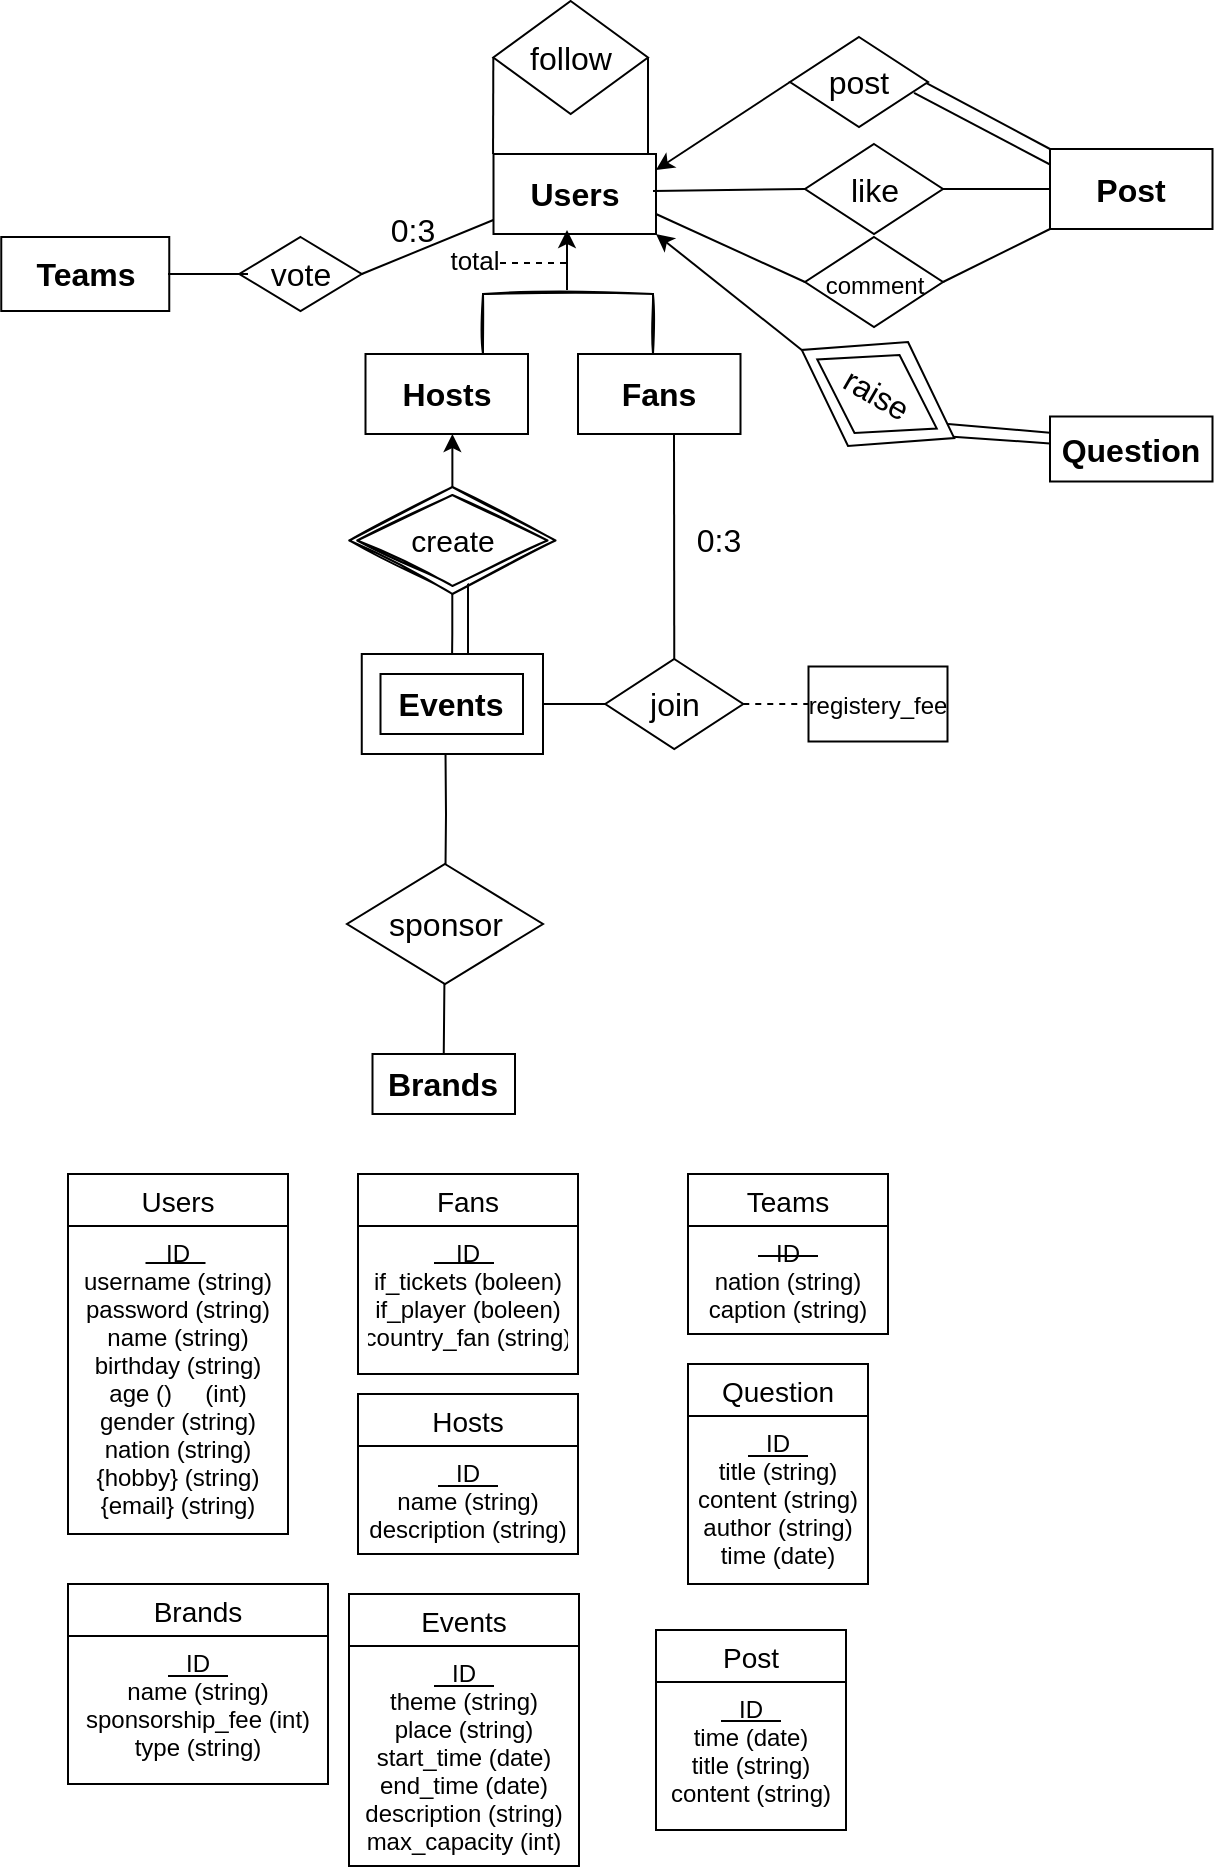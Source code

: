 <mxfile version="20.3.6" type="github">
  <diagram id="R2lEEEUBdFMjLlhIrx00" name="Page-1">
    <mxGraphModel dx="2971" dy="1689" grid="1" gridSize="10" guides="1" tooltips="1" connect="1" arrows="1" fold="1" page="1" pageScale="1" pageWidth="850" pageHeight="1100" math="0" shadow="0" extFonts="Permanent Marker^https://fonts.googleapis.com/css?family=Permanent+Marker">
      <root>
        <mxCell id="0" />
        <mxCell id="1" parent="0" />
        <mxCell id="2HxDNWxX9x-t6P_iHvOr-3" style="edgeStyle=orthogonalEdgeStyle;rounded=0;orthogonalLoop=1;jettySize=auto;html=1;" edge="1" parent="1" source="sm-JpirICVqM3WR0F_5m-94" target="sm-JpirICVqM3WR0F_5m-95">
          <mxGeometry relative="1" as="geometry" />
        </mxCell>
        <mxCell id="sm-JpirICVqM3WR0F_5m-149" value="" style="endArrow=none;html=1;rounded=0;fontSize=16;exitX=0.934;exitY=0.536;exitDx=0;exitDy=0;exitPerimeter=0;" parent="1" source="sm-JpirICVqM3WR0F_5m-153" target="sm-JpirICVqM3WR0F_5m-120" edge="1">
          <mxGeometry width="50" height="50" relative="1" as="geometry">
            <mxPoint x="-1065.75" y="-185" as="sourcePoint" />
            <mxPoint x="-971.25" y="-183.75" as="targetPoint" />
          </mxGeometry>
        </mxCell>
        <mxCell id="sm-JpirICVqM3WR0F_5m-163" value="" style="endArrow=none;html=1;rounded=0;fontSize=16;entryX=0;entryY=0.75;entryDx=0;entryDy=0;exitX=0.5;exitY=0;exitDx=0;exitDy=0;" parent="1" source="sm-JpirICVqM3WR0F_5m-106" edge="1">
          <mxGeometry width="50" height="50" relative="1" as="geometry">
            <mxPoint x="-1382.5" y="-17.5" as="sourcePoint" />
            <mxPoint x="-1341.24" y="-50" as="targetPoint" />
            <Array as="points">
              <mxPoint x="-1341" y="-20" />
            </Array>
          </mxGeometry>
        </mxCell>
        <mxCell id="sm-JpirICVqM3WR0F_5m-157" value="" style="endArrow=none;html=1;rounded=0;fontSize=16;entryX=0.5;entryY=0;entryDx=0;entryDy=0;" parent="1" target="sm-JpirICVqM3WR0F_5m-97" edge="1">
          <mxGeometry width="50" height="50" relative="1" as="geometry">
            <mxPoint x="-1227" y="-212" as="sourcePoint" />
            <mxPoint x="-1229.503" y="-130.0" as="targetPoint" />
          </mxGeometry>
        </mxCell>
        <mxCell id="sm-JpirICVqM3WR0F_5m-156" value="" style="endArrow=none;html=1;rounded=0;fontSize=16;" parent="1" source="sm-JpirICVqM3WR0F_5m-95" edge="1">
          <mxGeometry width="50" height="50" relative="1" as="geometry">
            <mxPoint x="-1293.5" y="-80" as="sourcePoint" />
            <mxPoint x="-1240" y="-75" as="targetPoint" />
          </mxGeometry>
        </mxCell>
        <mxCell id="sm-JpirICVqM3WR0F_5m-155" value="" style="endArrow=none;html=1;rounded=0;fontSize=16;entryX=0.614;entryY=1.083;entryDx=0;entryDy=0;entryPerimeter=0;" parent="1" target="sm-JpirICVqM3WR0F_5m-95" edge="1">
          <mxGeometry width="50" height="50" relative="1" as="geometry">
            <mxPoint x="-1330" y="-140" as="sourcePoint" />
            <mxPoint x="-1249.25" y="-180" as="targetPoint" />
          </mxGeometry>
        </mxCell>
        <mxCell id="sm-JpirICVqM3WR0F_5m-152" value="" style="endArrow=classic;html=1;rounded=0;fontSize=16;exitX=0;exitY=0.5;exitDx=0;exitDy=0;entryX=1;entryY=1;entryDx=0;entryDy=0;" parent="1" source="sm-JpirICVqM3WR0F_5m-153" target="sm-JpirICVqM3WR0F_5m-85" edge="1">
          <mxGeometry width="50" height="50" relative="1" as="geometry">
            <mxPoint x="-1120" y="-217" as="sourcePoint" />
            <mxPoint x="-1240" y="-310" as="targetPoint" />
          </mxGeometry>
        </mxCell>
        <mxCell id="sm-JpirICVqM3WR0F_5m-153" value="" style="shape=rhombus;perimeter=rhombusPerimeter;whiteSpace=wrap;html=1;align=center;fontSize=16;rotation=30;" parent="1" vertex="1">
          <mxGeometry x="-1169" y="-260" width="88" height="60" as="geometry" />
        </mxCell>
        <mxCell id="sm-JpirICVqM3WR0F_5m-147" value="" style="endArrow=none;html=1;rounded=0;fontSize=16;entryX=0;entryY=1;entryDx=0;entryDy=0;exitX=1;exitY=0.5;exitDx=0;exitDy=0;" parent="1" source="sm-JpirICVqM3WR0F_5m-118" target="sm-JpirICVqM3WR0F_5m-114" edge="1">
          <mxGeometry width="50" height="50" relative="1" as="geometry">
            <mxPoint x="-1060" y="-270" as="sourcePoint" />
            <mxPoint x="-930" y="-237.5" as="targetPoint" />
          </mxGeometry>
        </mxCell>
        <mxCell id="sm-JpirICVqM3WR0F_5m-139" value="" style="endArrow=none;html=1;rounded=0;fontSize=16;entryX=0;entryY=0;entryDx=0;entryDy=0;exitX=0.5;exitY=0.112;exitDx=0;exitDy=0;exitPerimeter=0;" parent="1" source="sm-JpirICVqM3WR0F_5m-116" target="sm-JpirICVqM3WR0F_5m-114" edge="1">
          <mxGeometry width="50" height="50" relative="1" as="geometry">
            <mxPoint x="-1134" y="-410" as="sourcePoint" />
            <mxPoint x="-936.88" y="-450" as="targetPoint" />
          </mxGeometry>
        </mxCell>
        <mxCell id="sm-JpirICVqM3WR0F_5m-140" value="" style="endArrow=none;html=1;rounded=0;fontSize=16;exitX=0.899;exitY=0.622;exitDx=0;exitDy=0;exitPerimeter=0;" parent="1" source="sm-JpirICVqM3WR0F_5m-116" edge="1">
          <mxGeometry width="50" height="50" relative="1" as="geometry">
            <mxPoint x="-1060" y="-380" as="sourcePoint" />
            <mxPoint x="-1030" y="-340" as="targetPoint" />
          </mxGeometry>
        </mxCell>
        <mxCell id="sm-JpirICVqM3WR0F_5m-127" value="" style="endArrow=none;html=1;rounded=0;exitX=1;exitY=0.5;exitDx=0;exitDy=0;" parent="1" source="sm-JpirICVqM3WR0F_5m-115" edge="1">
          <mxGeometry relative="1" as="geometry">
            <mxPoint x="-1336" y="-392" as="sourcePoint" />
            <mxPoint x="-1240" y="-350" as="targetPoint" />
            <Array as="points" />
          </mxGeometry>
        </mxCell>
        <mxCell id="sm-JpirICVqM3WR0F_5m-123" value="" style="endArrow=none;html=1;rounded=0;fontSize=16;exitX=1;exitY=0.5;exitDx=0;exitDy=0;" parent="1" source="sm-JpirICVqM3WR0F_5m-110" edge="1">
          <mxGeometry width="50" height="50" relative="1" as="geometry">
            <mxPoint x="-1400" y="-290" as="sourcePoint" />
            <mxPoint x="-1310" y="-320" as="targetPoint" />
          </mxGeometry>
        </mxCell>
        <mxCell id="sm-JpirICVqM3WR0F_5m-96" value="" style="rounded=0;whiteSpace=wrap;html=1;" parent="1" vertex="1">
          <mxGeometry x="-1383.12" y="-100" width="90.62" height="50" as="geometry" />
        </mxCell>
        <mxCell id="sm-JpirICVqM3WR0F_5m-69" value="" style="resizable=0;html=1;align=right;verticalAlign=bottom;rounded=0;glass=0;sketch=1;fontSize=17;" parent="1" connectable="0" vertex="1">
          <mxGeometry x="-1332.0" y="-296.996" as="geometry" />
        </mxCell>
        <mxCell id="sm-JpirICVqM3WR0F_5m-84" value="" style="endArrow=none;html=1;rounded=0;entryX=0.917;entryY=0;entryDx=0;entryDy=0;entryPerimeter=0;exitX=0;exitY=0.5;exitDx=0;exitDy=0;" parent="1" source="sm-JpirICVqM3WR0F_5m-115" edge="1">
          <mxGeometry relative="1" as="geometry">
            <mxPoint x="-1317.5" y="-409.5" as="sourcePoint" />
            <mxPoint x="-1317.47" y="-350" as="targetPoint" />
          </mxGeometry>
        </mxCell>
        <mxCell id="sm-JpirICVqM3WR0F_5m-85" value="&lt;font style=&quot;font-size: 16px;&quot;&gt;&lt;b&gt;Users&lt;/b&gt;&lt;/font&gt;" style="rounded=0;whiteSpace=wrap;html=1;" parent="1" vertex="1">
          <mxGeometry x="-1317.25" y="-350" width="81.25" height="40" as="geometry" />
        </mxCell>
        <mxCell id="sm-JpirICVqM3WR0F_5m-88" value="" style="shape=partialRectangle;whiteSpace=wrap;html=1;bottom=1;right=1;left=1;top=0;fillColor=none;routingCenterX=-0.5;rounded=0;glass=0;sketch=1;fontSize=12;rotation=-180;" parent="1" vertex="1">
          <mxGeometry x="-1322.5" y="-280" width="85" height="30" as="geometry" />
        </mxCell>
        <mxCell id="sm-JpirICVqM3WR0F_5m-91" value="" style="endArrow=classic;html=1;rounded=0;fontSize=16;" parent="1" edge="1">
          <mxGeometry width="50" height="50" relative="1" as="geometry">
            <mxPoint x="-1280.5" y="-282" as="sourcePoint" />
            <mxPoint x="-1280.5" y="-312" as="targetPoint" />
          </mxGeometry>
        </mxCell>
        <mxCell id="sm-JpirICVqM3WR0F_5m-92" value="&lt;font style=&quot;font-size: 16px;&quot;&gt;&lt;b&gt;Hosts&lt;/b&gt;&lt;/font&gt;" style="rounded=0;whiteSpace=wrap;html=1;" parent="1" vertex="1">
          <mxGeometry x="-1381.25" y="-250" width="81.25" height="40" as="geometry" />
        </mxCell>
        <mxCell id="sm-JpirICVqM3WR0F_5m-93" value="&lt;font style=&quot;font-size: 16px;&quot;&gt;&lt;b&gt;Fans&lt;/b&gt;&lt;/font&gt;" style="rounded=0;whiteSpace=wrap;html=1;" parent="1" vertex="1">
          <mxGeometry x="-1275" y="-250" width="81.25" height="40" as="geometry" />
        </mxCell>
        <mxCell id="2HxDNWxX9x-t6P_iHvOr-2" style="edgeStyle=orthogonalEdgeStyle;rounded=0;orthogonalLoop=1;jettySize=auto;html=1;exitX=0.5;exitY=0;exitDx=0;exitDy=0;" edge="1" parent="1" source="sm-JpirICVqM3WR0F_5m-94">
          <mxGeometry relative="1" as="geometry">
            <mxPoint x="-1338" y="-210" as="targetPoint" />
            <Array as="points">
              <mxPoint x="-1338" y="-210" />
            </Array>
          </mxGeometry>
        </mxCell>
        <mxCell id="sm-JpirICVqM3WR0F_5m-94" value="create" style="shape=rhombus;double=1;perimeter=rhombusPerimeter;whiteSpace=wrap;html=1;align=center;rounded=0;glass=0;sketch=1;fontSize=15;" parent="1" vertex="1">
          <mxGeometry x="-1389.37" y="-183.5" width="103.12" height="53.5" as="geometry" />
        </mxCell>
        <mxCell id="sm-JpirICVqM3WR0F_5m-95" value="&lt;font style=&quot;font-size: 16px;&quot;&gt;&lt;b&gt;Events&lt;/b&gt;&lt;/font&gt;" style="rounded=0;whiteSpace=wrap;html=1;" parent="1" vertex="1">
          <mxGeometry x="-1373.75" y="-90" width="71.25" height="30" as="geometry" />
        </mxCell>
        <mxCell id="sm-JpirICVqM3WR0F_5m-97" value="join" style="shape=rhombus;perimeter=rhombusPerimeter;whiteSpace=wrap;html=1;align=center;fontSize=16;" parent="1" vertex="1">
          <mxGeometry x="-1261.37" y="-97.5" width="69" height="45" as="geometry" />
        </mxCell>
        <mxCell id="sm-JpirICVqM3WR0F_5m-105" value="sponsor" style="shape=rhombus;perimeter=rhombusPerimeter;whiteSpace=wrap;html=1;align=center;fontSize=16;" parent="1" vertex="1">
          <mxGeometry x="-1390.5" y="5" width="98" height="60" as="geometry" />
        </mxCell>
        <mxCell id="sm-JpirICVqM3WR0F_5m-106" value="&lt;span style=&quot;font-size: 16px;&quot;&gt;&lt;b&gt;Brands&lt;/b&gt;&lt;/span&gt;" style="rounded=0;whiteSpace=wrap;html=1;" parent="1" vertex="1">
          <mxGeometry x="-1377.75" y="100" width="71.25" height="30" as="geometry" />
        </mxCell>
        <mxCell id="sm-JpirICVqM3WR0F_5m-107" value="0:3" style="text;html=1;align=center;verticalAlign=middle;resizable=0;points=[];autosize=1;strokeColor=none;fillColor=none;fontSize=16;" parent="1" vertex="1">
          <mxGeometry x="-1230" y="-171.75" width="50" height="30" as="geometry" />
        </mxCell>
        <mxCell id="sm-JpirICVqM3WR0F_5m-110" value="vote" style="shape=rhombus;perimeter=rhombusPerimeter;whiteSpace=wrap;html=1;align=center;fontSize=16;" parent="1" vertex="1">
          <mxGeometry x="-1444.37" y="-308.5" width="61.25" height="37" as="geometry" />
        </mxCell>
        <mxCell id="sm-JpirICVqM3WR0F_5m-113" value="&lt;font size=&quot;1&quot; style=&quot;&quot;&gt;&lt;b style=&quot;font-size: 16px;&quot;&gt;Teams&lt;/b&gt;&lt;/font&gt;" style="rounded=0;whiteSpace=wrap;html=1;" parent="1" vertex="1">
          <mxGeometry x="-1563.37" y="-308.5" width="84" height="37" as="geometry" />
        </mxCell>
        <mxCell id="sm-JpirICVqM3WR0F_5m-114" value="&lt;font style=&quot;font-size: 16px;&quot;&gt;&lt;b&gt;Post&lt;/b&gt;&lt;/font&gt;" style="rounded=0;whiteSpace=wrap;html=1;" parent="1" vertex="1">
          <mxGeometry x="-1039" y="-352.5" width="81.25" height="40" as="geometry" />
        </mxCell>
        <mxCell id="sm-JpirICVqM3WR0F_5m-115" value="follow" style="shape=rhombus;perimeter=rhombusPerimeter;whiteSpace=wrap;html=1;align=center;fontSize=16;" parent="1" vertex="1">
          <mxGeometry x="-1317.34" y="-426.5" width="77.34" height="56.5" as="geometry" />
        </mxCell>
        <mxCell id="sm-JpirICVqM3WR0F_5m-116" value="post" style="shape=rhombus;perimeter=rhombusPerimeter;whiteSpace=wrap;html=1;align=center;fontSize=16;" parent="1" vertex="1">
          <mxGeometry x="-1169" y="-408.5" width="69" height="45" as="geometry" />
        </mxCell>
        <mxCell id="sm-JpirICVqM3WR0F_5m-117" value="like" style="shape=rhombus;perimeter=rhombusPerimeter;whiteSpace=wrap;html=1;align=center;fontSize=16;" parent="1" vertex="1">
          <mxGeometry x="-1161.5" y="-355" width="69" height="45" as="geometry" />
        </mxCell>
        <mxCell id="sm-JpirICVqM3WR0F_5m-118" value="&lt;font style=&quot;font-size: 12px;&quot;&gt;comment&lt;/font&gt;" style="shape=rhombus;perimeter=rhombusPerimeter;whiteSpace=wrap;html=1;align=center;fontSize=16;" parent="1" vertex="1">
          <mxGeometry x="-1161.5" y="-308.5" width="69" height="45" as="geometry" />
        </mxCell>
        <mxCell id="sm-JpirICVqM3WR0F_5m-119" value="raise" style="shape=rhombus;perimeter=rhombusPerimeter;whiteSpace=wrap;html=1;align=center;fontSize=16;rotation=30;" parent="1" vertex="1">
          <mxGeometry x="-1160" y="-252.5" width="69" height="45" as="geometry" />
        </mxCell>
        <mxCell id="sm-JpirICVqM3WR0F_5m-122" value="0:3" style="text;html=1;align=center;verticalAlign=middle;resizable=0;points=[];autosize=1;strokeColor=none;fillColor=none;fontSize=16;" parent="1" vertex="1">
          <mxGeometry x="-1383.12" y="-327" width="50" height="30" as="geometry" />
        </mxCell>
        <mxCell id="sm-JpirICVqM3WR0F_5m-131" value="" style="endArrow=none;html=1;rounded=0;fontSize=16;" parent="1" edge="1">
          <mxGeometry width="50" height="50" relative="1" as="geometry">
            <mxPoint x="-1440" y="-290" as="sourcePoint" />
            <mxPoint x="-1480" y="-290" as="targetPoint" />
          </mxGeometry>
        </mxCell>
        <mxCell id="sm-JpirICVqM3WR0F_5m-136" value="" style="endArrow=none;dashed=1;html=1;rounded=0;fontSize=16;" parent="1" edge="1">
          <mxGeometry width="50" height="50" relative="1" as="geometry">
            <mxPoint x="-1314" y="-295.5" as="sourcePoint" />
            <mxPoint x="-1279" y="-295.5" as="targetPoint" />
          </mxGeometry>
        </mxCell>
        <mxCell id="sm-JpirICVqM3WR0F_5m-137" value="&lt;font style=&quot;font-size: 13px;&quot;&gt;total&lt;/font&gt;" style="text;html=1;align=center;verticalAlign=middle;resizable=0;points=[];autosize=1;strokeColor=none;fillColor=none;fontSize=16;" parent="1" vertex="1">
          <mxGeometry x="-1352.5" y="-313.5" width="50" height="30" as="geometry" />
        </mxCell>
        <mxCell id="sm-JpirICVqM3WR0F_5m-138" value="" style="endArrow=classic;html=1;rounded=0;fontSize=16;exitX=0;exitY=0.5;exitDx=0;exitDy=0;" parent="1" source="sm-JpirICVqM3WR0F_5m-116" edge="1">
          <mxGeometry width="50" height="50" relative="1" as="geometry">
            <mxPoint x="-1236" y="-312" as="sourcePoint" />
            <mxPoint x="-1236" y="-342" as="targetPoint" />
          </mxGeometry>
        </mxCell>
        <mxCell id="sm-JpirICVqM3WR0F_5m-141" value="" style="endArrow=none;html=1;rounded=0;fontSize=16;exitX=1;exitY=0.5;exitDx=0;exitDy=0;entryX=0;entryY=0.5;entryDx=0;entryDy=0;" parent="1" target="sm-JpirICVqM3WR0F_5m-117" edge="1">
          <mxGeometry width="50" height="50" relative="1" as="geometry">
            <mxPoint x="-1237.5" y="-331.5" as="sourcePoint" />
            <mxPoint x="-1124.525" y="-275.98" as="targetPoint" />
          </mxGeometry>
        </mxCell>
        <mxCell id="sm-JpirICVqM3WR0F_5m-142" value="" style="endArrow=none;html=1;rounded=0;fontSize=16;exitX=1;exitY=0.5;exitDx=0;exitDy=0;entryX=0;entryY=0.5;entryDx=0;entryDy=0;" parent="1" source="sm-JpirICVqM3WR0F_5m-117" target="sm-JpirICVqM3WR0F_5m-114" edge="1">
          <mxGeometry width="50" height="50" relative="1" as="geometry">
            <mxPoint x="-1001" y="-354" as="sourcePoint" />
            <mxPoint x="-833.5" y="-376.5" as="targetPoint" />
          </mxGeometry>
        </mxCell>
        <mxCell id="sm-JpirICVqM3WR0F_5m-146" value="" style="endArrow=none;html=1;rounded=0;fontSize=16;exitX=1;exitY=0.75;exitDx=0;exitDy=0;entryX=0;entryY=0.5;entryDx=0;entryDy=0;" parent="1" source="sm-JpirICVqM3WR0F_5m-85" target="sm-JpirICVqM3WR0F_5m-118" edge="1">
          <mxGeometry width="50" height="50" relative="1" as="geometry">
            <mxPoint x="-1236" y="-315" as="sourcePoint" />
            <mxPoint x="-1120" y="-270" as="targetPoint" />
          </mxGeometry>
        </mxCell>
        <mxCell id="sm-JpirICVqM3WR0F_5m-120" value="&lt;span style=&quot;font-size: 16px;&quot;&gt;&lt;b&gt;Question&lt;/b&gt;&lt;/span&gt;" style="rounded=0;whiteSpace=wrap;html=1;" parent="1" vertex="1">
          <mxGeometry x="-1039" y="-218.75" width="81.25" height="32.5" as="geometry" />
        </mxCell>
        <mxCell id="sm-JpirICVqM3WR0F_5m-214" value="" style="endArrow=none;html=1;rounded=0;fontSize=16;entryX=0;entryY=0.25;entryDx=0;entryDy=0;exitX=0.93;exitY=0.425;exitDx=0;exitDy=0;exitPerimeter=0;" parent="1" source="sm-JpirICVqM3WR0F_5m-153" target="sm-JpirICVqM3WR0F_5m-120" edge="1">
          <mxGeometry width="50" height="50" relative="1" as="geometry">
            <mxPoint x="-1054.5" y="-190" as="sourcePoint" />
            <mxPoint x="-960" y="-188.75" as="targetPoint" />
          </mxGeometry>
        </mxCell>
        <mxCell id="sm-JpirICVqM3WR0F_5m-217" value="Users" style="swimlane;fontStyle=0;childLayout=stackLayout;horizontal=1;startSize=26;horizontalStack=0;resizeParent=1;resizeParentMax=0;resizeLast=0;collapsible=1;marginBottom=0;align=center;fontSize=14;" parent="1" vertex="1">
          <mxGeometry x="-1530" y="160" width="110" height="180" as="geometry" />
        </mxCell>
        <mxCell id="2HxDNWxX9x-t6P_iHvOr-8" value="" style="endArrow=none;html=1;rounded=0;" edge="1" parent="sm-JpirICVqM3WR0F_5m-217">
          <mxGeometry width="50" height="50" relative="1" as="geometry">
            <mxPoint x="38.75" y="44.55" as="sourcePoint" />
            <mxPoint x="68.75" y="44.55" as="targetPoint" />
          </mxGeometry>
        </mxCell>
        <mxCell id="sm-JpirICVqM3WR0F_5m-220" value="ID&#xa;username (string)&#xa;password (string)&#xa;name (string)&#xa;birthday (string)&#xa;age ()     (int)&#xa;gender (string)&#xa;nation (string)&#xa;{hobby} (string)&#xa;{email} (string)&#xa;&#xa;&#xa;&#xa;&#xa;&#xa;" style="text;strokeColor=none;fillColor=none;spacingLeft=4;spacingRight=4;overflow=hidden;rotatable=0;points=[[0,0.5],[1,0.5]];portConstraint=eastwest;fontSize=12;align=center;" parent="sm-JpirICVqM3WR0F_5m-217" vertex="1">
          <mxGeometry y="26" width="110" height="154" as="geometry" />
        </mxCell>
        <mxCell id="sm-JpirICVqM3WR0F_5m-221" value="Fans" style="swimlane;fontStyle=0;childLayout=stackLayout;horizontal=1;startSize=26;horizontalStack=0;resizeParent=1;resizeParentMax=0;resizeLast=0;collapsible=1;marginBottom=0;align=center;fontSize=14;" parent="1" vertex="1">
          <mxGeometry x="-1385" y="160" width="110" height="100" as="geometry" />
        </mxCell>
        <mxCell id="2HxDNWxX9x-t6P_iHvOr-9" value="" style="endArrow=none;html=1;rounded=0;" edge="1" parent="sm-JpirICVqM3WR0F_5m-221">
          <mxGeometry width="50" height="50" relative="1" as="geometry">
            <mxPoint x="38" y="44.55" as="sourcePoint" />
            <mxPoint x="68" y="44.55" as="targetPoint" />
          </mxGeometry>
        </mxCell>
        <mxCell id="sm-JpirICVqM3WR0F_5m-222" value="ID&#xa;if_tickets (boleen)&#xa;if_player (boleen)&#xa;country_fan (string)&#xa;&#xa;" style="text;strokeColor=none;fillColor=none;spacingLeft=4;spacingRight=4;overflow=hidden;rotatable=0;points=[[0,0.5],[1,0.5]];portConstraint=eastwest;fontSize=12;align=center;" parent="sm-JpirICVqM3WR0F_5m-221" vertex="1">
          <mxGeometry y="26" width="110" height="74" as="geometry" />
        </mxCell>
        <mxCell id="sm-JpirICVqM3WR0F_5m-223" value="Hosts" style="swimlane;fontStyle=0;childLayout=stackLayout;horizontal=1;startSize=26;horizontalStack=0;resizeParent=1;resizeParentMax=0;resizeLast=0;collapsible=1;marginBottom=0;align=center;fontSize=14;" parent="1" vertex="1">
          <mxGeometry x="-1385" y="270" width="110" height="80" as="geometry" />
        </mxCell>
        <mxCell id="2HxDNWxX9x-t6P_iHvOr-11" value="" style="endArrow=none;html=1;rounded=0;" edge="1" parent="sm-JpirICVqM3WR0F_5m-223">
          <mxGeometry width="50" height="50" relative="1" as="geometry">
            <mxPoint x="40" y="46" as="sourcePoint" />
            <mxPoint x="70" y="46" as="targetPoint" />
          </mxGeometry>
        </mxCell>
        <mxCell id="sm-JpirICVqM3WR0F_5m-256" value="ID&#xa;name (string)&#xa;description (string)&#xa; &#xa;" style="text;strokeColor=none;fillColor=none;spacingLeft=4;spacingRight=4;overflow=hidden;rotatable=0;points=[[0,0.5],[1,0.5]];portConstraint=eastwest;fontSize=12;align=center;" parent="sm-JpirICVqM3WR0F_5m-223" vertex="1">
          <mxGeometry y="26" width="110" height="54" as="geometry" />
        </mxCell>
        <mxCell id="sm-JpirICVqM3WR0F_5m-225" value="Events" style="swimlane;fontStyle=0;childLayout=stackLayout;horizontal=1;startSize=26;horizontalStack=0;resizeParent=1;resizeParentMax=0;resizeLast=0;collapsible=1;marginBottom=0;align=center;fontSize=14;" parent="1" vertex="1">
          <mxGeometry x="-1389.5" y="370" width="115" height="136" as="geometry" />
        </mxCell>
        <mxCell id="2HxDNWxX9x-t6P_iHvOr-14" value="" style="endArrow=none;html=1;rounded=0;" edge="1" parent="sm-JpirICVqM3WR0F_5m-225">
          <mxGeometry width="50" height="50" relative="1" as="geometry">
            <mxPoint x="42.5" y="46" as="sourcePoint" />
            <mxPoint x="72.5" y="46" as="targetPoint" />
          </mxGeometry>
        </mxCell>
        <mxCell id="sm-JpirICVqM3WR0F_5m-226" value="ID&#xa;theme (string)&#xa;place (string)&#xa;start_time (date)&#xa;end_time (date)&#xa;description (string)&#xa;max_capacity (int)&#xa;&#xa;" style="text;strokeColor=none;fillColor=none;spacingLeft=4;spacingRight=4;overflow=hidden;rotatable=0;points=[[0,0.5],[1,0.5]];portConstraint=eastwest;fontSize=12;align=center;" parent="sm-JpirICVqM3WR0F_5m-225" vertex="1">
          <mxGeometry y="26" width="115" height="110" as="geometry" />
        </mxCell>
        <mxCell id="sm-JpirICVqM3WR0F_5m-227" value="Brands" style="swimlane;fontStyle=0;childLayout=stackLayout;horizontal=1;startSize=26;horizontalStack=0;resizeParent=1;resizeParentMax=0;resizeLast=0;collapsible=1;marginBottom=0;align=center;fontSize=14;" parent="1" vertex="1">
          <mxGeometry x="-1530" y="365" width="130" height="100" as="geometry" />
        </mxCell>
        <mxCell id="2HxDNWxX9x-t6P_iHvOr-13" value="" style="endArrow=none;html=1;rounded=0;" edge="1" parent="sm-JpirICVqM3WR0F_5m-227">
          <mxGeometry width="50" height="50" relative="1" as="geometry">
            <mxPoint x="50" y="46" as="sourcePoint" />
            <mxPoint x="80" y="46" as="targetPoint" />
          </mxGeometry>
        </mxCell>
        <mxCell id="sm-JpirICVqM3WR0F_5m-228" value="ID&#xa;name (string)&#xa;sponsorship_fee (int)&#xa;type (string)&#xa;&#xa;" style="text;strokeColor=none;fillColor=none;spacingLeft=4;spacingRight=4;overflow=hidden;rotatable=0;points=[[0,0.5],[1,0.5]];portConstraint=eastwest;fontSize=12;align=center;" parent="sm-JpirICVqM3WR0F_5m-227" vertex="1">
          <mxGeometry y="26" width="130" height="74" as="geometry" />
        </mxCell>
        <mxCell id="sm-JpirICVqM3WR0F_5m-233" value="Post" style="swimlane;fontStyle=0;childLayout=stackLayout;horizontal=1;startSize=26;horizontalStack=0;resizeParent=1;resizeParentMax=0;resizeLast=0;collapsible=1;marginBottom=0;align=center;fontSize=14;" parent="1" vertex="1">
          <mxGeometry x="-1236" y="388" width="95" height="100" as="geometry" />
        </mxCell>
        <mxCell id="2HxDNWxX9x-t6P_iHvOr-15" value="" style="endArrow=none;html=1;rounded=0;" edge="1" parent="sm-JpirICVqM3WR0F_5m-233">
          <mxGeometry width="50" height="50" relative="1" as="geometry">
            <mxPoint x="32.5" y="45.55" as="sourcePoint" />
            <mxPoint x="62.5" y="45.55" as="targetPoint" />
          </mxGeometry>
        </mxCell>
        <mxCell id="sm-JpirICVqM3WR0F_5m-234" value="ID&#xa;time (date)&#xa;title (string)&#xa;content (string)&#xa;&#xa;" style="text;strokeColor=none;fillColor=none;spacingLeft=4;spacingRight=4;overflow=hidden;rotatable=0;points=[[0,0.5],[1,0.5]];portConstraint=eastwest;fontSize=12;align=center;" parent="sm-JpirICVqM3WR0F_5m-233" vertex="1">
          <mxGeometry y="26" width="95" height="74" as="geometry" />
        </mxCell>
        <mxCell id="sm-JpirICVqM3WR0F_5m-237" value="Teams" style="swimlane;fontStyle=0;childLayout=stackLayout;horizontal=1;startSize=26;horizontalStack=0;resizeParent=1;resizeParentMax=0;resizeLast=0;collapsible=1;marginBottom=0;align=center;fontSize=14;" parent="1" vertex="1">
          <mxGeometry x="-1220" y="160" width="100" height="80" as="geometry" />
        </mxCell>
        <mxCell id="2HxDNWxX9x-t6P_iHvOr-10" value="" style="endArrow=none;html=1;rounded=0;" edge="1" parent="sm-JpirICVqM3WR0F_5m-237">
          <mxGeometry width="50" height="50" relative="1" as="geometry">
            <mxPoint x="35" y="41" as="sourcePoint" />
            <mxPoint x="65" y="41" as="targetPoint" />
          </mxGeometry>
        </mxCell>
        <mxCell id="sm-JpirICVqM3WR0F_5m-238" value="ID&#xa;nation (string)&#xa;caption (string)&#xa;" style="text;strokeColor=none;fillColor=none;spacingLeft=4;spacingRight=4;overflow=hidden;rotatable=0;points=[[0,0.5],[1,0.5]];portConstraint=eastwest;fontSize=12;align=center;" parent="sm-JpirICVqM3WR0F_5m-237" vertex="1">
          <mxGeometry y="26" width="100" height="54" as="geometry" />
        </mxCell>
        <mxCell id="sm-JpirICVqM3WR0F_5m-241" value="Question" style="swimlane;fontStyle=0;childLayout=stackLayout;horizontal=1;startSize=26;horizontalStack=0;resizeParent=1;resizeParentMax=0;resizeLast=0;collapsible=1;marginBottom=0;align=center;fontSize=14;" parent="1" vertex="1">
          <mxGeometry x="-1220" y="255" width="90" height="110" as="geometry" />
        </mxCell>
        <mxCell id="2HxDNWxX9x-t6P_iHvOr-12" value="" style="endArrow=none;html=1;rounded=0;" edge="1" parent="sm-JpirICVqM3WR0F_5m-241">
          <mxGeometry width="50" height="50" relative="1" as="geometry">
            <mxPoint x="30" y="46" as="sourcePoint" />
            <mxPoint x="60" y="46" as="targetPoint" />
          </mxGeometry>
        </mxCell>
        <mxCell id="sm-JpirICVqM3WR0F_5m-242" value="ID&#xa;title (string)&#xa;content (string)&#xa;author (string)&#xa;time (date)" style="text;strokeColor=none;fillColor=none;spacingLeft=4;spacingRight=4;overflow=hidden;rotatable=0;points=[[0,0.5],[1,0.5]];portConstraint=eastwest;fontSize=12;align=center;" parent="sm-JpirICVqM3WR0F_5m-241" vertex="1">
          <mxGeometry y="26" width="90" height="84" as="geometry" />
        </mxCell>
        <mxCell id="sm-JpirICVqM3WR0F_5m-249" value="" style="endArrow=none;dashed=1;html=1;rounded=0;fontSize=13;exitX=1;exitY=0.5;exitDx=0;exitDy=0;" parent="1" source="sm-JpirICVqM3WR0F_5m-97" edge="1">
          <mxGeometry width="50" height="50" relative="1" as="geometry">
            <mxPoint x="-1150" y="-77" as="sourcePoint" />
            <mxPoint x="-1160" y="-75" as="targetPoint" />
          </mxGeometry>
        </mxCell>
        <mxCell id="sm-JpirICVqM3WR0F_5m-250" value="&lt;font style=&quot;font-size: 12px;&quot;&gt;registery_fee&lt;/font&gt;" style="rounded=0;whiteSpace=wrap;html=1;fontSize=13;" parent="1" vertex="1">
          <mxGeometry x="-1159.75" y="-93.75" width="69.5" height="37.5" as="geometry" />
        </mxCell>
      </root>
    </mxGraphModel>
  </diagram>
</mxfile>
